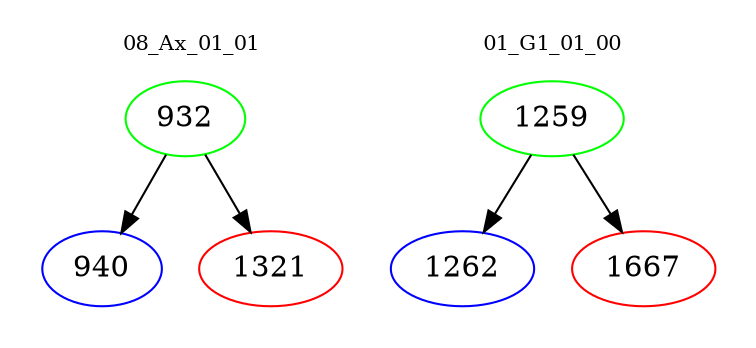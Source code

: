digraph{
subgraph cluster_0 {
color = white
label = "08_Ax_01_01";
fontsize=10;
T0_932 [label="932", color="green"]
T0_932 -> T0_940 [color="black"]
T0_940 [label="940", color="blue"]
T0_932 -> T0_1321 [color="black"]
T0_1321 [label="1321", color="red"]
}
subgraph cluster_1 {
color = white
label = "01_G1_01_00";
fontsize=10;
T1_1259 [label="1259", color="green"]
T1_1259 -> T1_1262 [color="black"]
T1_1262 [label="1262", color="blue"]
T1_1259 -> T1_1667 [color="black"]
T1_1667 [label="1667", color="red"]
}
}
